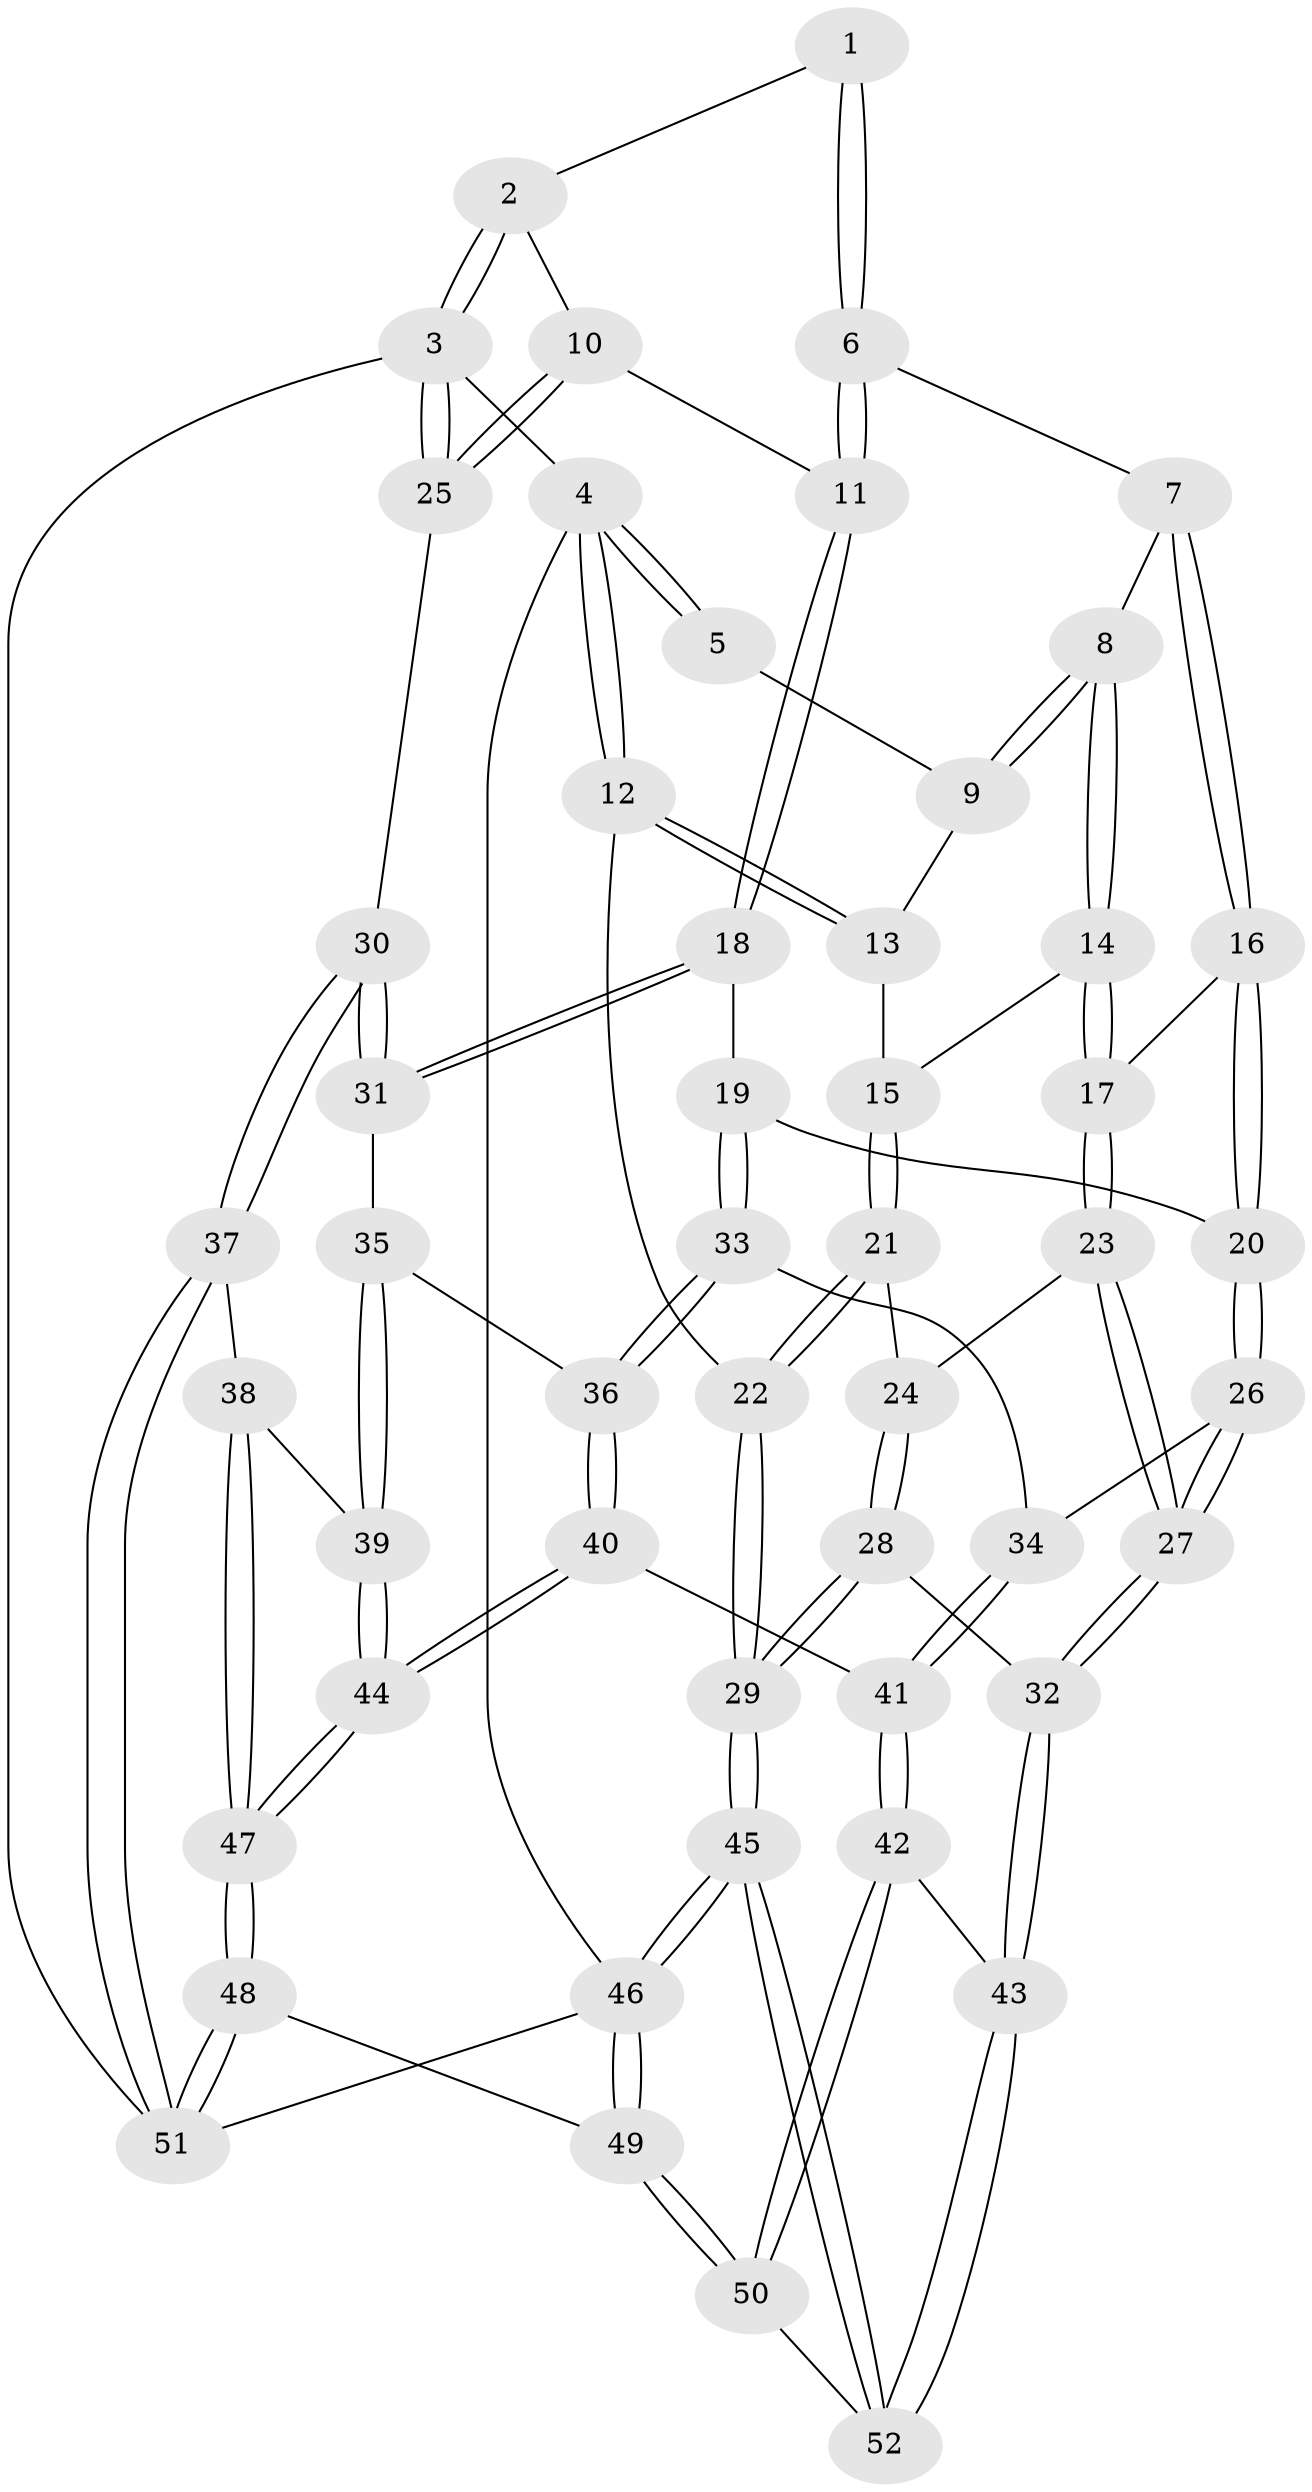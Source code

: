 // coarse degree distribution, {4: 0.3888888888888889, 5: 0.5, 3: 0.05555555555555555, 6: 0.05555555555555555}
// Generated by graph-tools (version 1.1) at 2025/21/03/04/25 18:21:35]
// undirected, 52 vertices, 127 edges
graph export_dot {
graph [start="1"]
  node [color=gray90,style=filled];
  1 [pos="+0.6566472302646609+0"];
  2 [pos="+0.7370523657077466+0"];
  3 [pos="+1+0"];
  4 [pos="+0+0"];
  5 [pos="+0.3269950969398816+0"];
  6 [pos="+0.6248649847018435+0.08794989109511478"];
  7 [pos="+0.4160372831233838+0.18849619003695045"];
  8 [pos="+0.3751672548601463+0.15063614623165433"];
  9 [pos="+0.2966694937177288+0"];
  10 [pos="+0.9125070177904323+0.21530465333165613"];
  11 [pos="+0.7432541474062405+0.2960866043907555"];
  12 [pos="+0+0.008792502277924746"];
  13 [pos="+0.11934164005560995+0.13723112456104922"];
  14 [pos="+0.1833513383590112+0.22309638079744604"];
  15 [pos="+0.15840161192140914+0.21180933791557627"];
  16 [pos="+0.41624670037715217+0.2481406129985854"];
  17 [pos="+0.2777357543998436+0.3509691497938757"];
  18 [pos="+0.7238852219446179+0.3484494988566524"];
  19 [pos="+0.7172557341530866+0.3535857093216864"];
  20 [pos="+0.5169694245809001+0.3643364027129757"];
  21 [pos="+0.054203060215487577+0.3683978942872738"];
  22 [pos="+0+0.45238126623189345"];
  23 [pos="+0.26498446207434906+0.41545084633796336"];
  24 [pos="+0.15890795769792007+0.39685006122968175"];
  25 [pos="+1+0.20288085748673096"];
  26 [pos="+0.39671633304730847+0.5411716828077814"];
  27 [pos="+0.31604244876724974+0.5523737852035793"];
  28 [pos="+0.07250655288893476+0.66164046397802"];
  29 [pos="+0+0.7167390661179555"];
  30 [pos="+1+0.534981527735392"];
  31 [pos="+0.8774407763515942+0.4823757421865372"];
  32 [pos="+0.25804933738270847+0.6220420840301806"];
  33 [pos="+0.6889817498764185+0.45505570414995744"];
  34 [pos="+0.4311882873929023+0.5604284720787316"];
  35 [pos="+0.8249523401351613+0.6111232616430624"];
  36 [pos="+0.6723471717144457+0.5917836540309392"];
  37 [pos="+1+0.6089637157308546"];
  38 [pos="+1+0.6773844739627595"];
  39 [pos="+0.8592615022614233+0.6770475848099217"];
  40 [pos="+0.6200647366747674+0.6692438622027179"];
  41 [pos="+0.5767313847704723+0.6711734841605025"];
  42 [pos="+0.5196890042881812+0.7482311737943054"];
  43 [pos="+0.3455325007985877+0.7979706605488172"];
  44 [pos="+0.7456995954265486+0.8180627482358904"];
  45 [pos="+0+1"];
  46 [pos="+0+1"];
  47 [pos="+0.783243524091059+1"];
  48 [pos="+0.7784062068849553+1"];
  49 [pos="+0.5670768914872817+1"];
  50 [pos="+0.5572113663664662+1"];
  51 [pos="+1+1"];
  52 [pos="+0.34215901058630427+0.8510096475397215"];
  1 -- 2;
  1 -- 6;
  1 -- 6;
  2 -- 3;
  2 -- 3;
  2 -- 10;
  3 -- 4;
  3 -- 25;
  3 -- 25;
  3 -- 51;
  4 -- 5;
  4 -- 5;
  4 -- 12;
  4 -- 12;
  4 -- 46;
  5 -- 9;
  6 -- 7;
  6 -- 11;
  6 -- 11;
  7 -- 8;
  7 -- 16;
  7 -- 16;
  8 -- 9;
  8 -- 9;
  8 -- 14;
  8 -- 14;
  9 -- 13;
  10 -- 11;
  10 -- 25;
  10 -- 25;
  11 -- 18;
  11 -- 18;
  12 -- 13;
  12 -- 13;
  12 -- 22;
  13 -- 15;
  14 -- 15;
  14 -- 17;
  14 -- 17;
  15 -- 21;
  15 -- 21;
  16 -- 17;
  16 -- 20;
  16 -- 20;
  17 -- 23;
  17 -- 23;
  18 -- 19;
  18 -- 31;
  18 -- 31;
  19 -- 20;
  19 -- 33;
  19 -- 33;
  20 -- 26;
  20 -- 26;
  21 -- 22;
  21 -- 22;
  21 -- 24;
  22 -- 29;
  22 -- 29;
  23 -- 24;
  23 -- 27;
  23 -- 27;
  24 -- 28;
  24 -- 28;
  25 -- 30;
  26 -- 27;
  26 -- 27;
  26 -- 34;
  27 -- 32;
  27 -- 32;
  28 -- 29;
  28 -- 29;
  28 -- 32;
  29 -- 45;
  29 -- 45;
  30 -- 31;
  30 -- 31;
  30 -- 37;
  30 -- 37;
  31 -- 35;
  32 -- 43;
  32 -- 43;
  33 -- 34;
  33 -- 36;
  33 -- 36;
  34 -- 41;
  34 -- 41;
  35 -- 36;
  35 -- 39;
  35 -- 39;
  36 -- 40;
  36 -- 40;
  37 -- 38;
  37 -- 51;
  37 -- 51;
  38 -- 39;
  38 -- 47;
  38 -- 47;
  39 -- 44;
  39 -- 44;
  40 -- 41;
  40 -- 44;
  40 -- 44;
  41 -- 42;
  41 -- 42;
  42 -- 43;
  42 -- 50;
  42 -- 50;
  43 -- 52;
  43 -- 52;
  44 -- 47;
  44 -- 47;
  45 -- 46;
  45 -- 46;
  45 -- 52;
  45 -- 52;
  46 -- 49;
  46 -- 49;
  46 -- 51;
  47 -- 48;
  47 -- 48;
  48 -- 49;
  48 -- 51;
  48 -- 51;
  49 -- 50;
  49 -- 50;
  50 -- 52;
}
